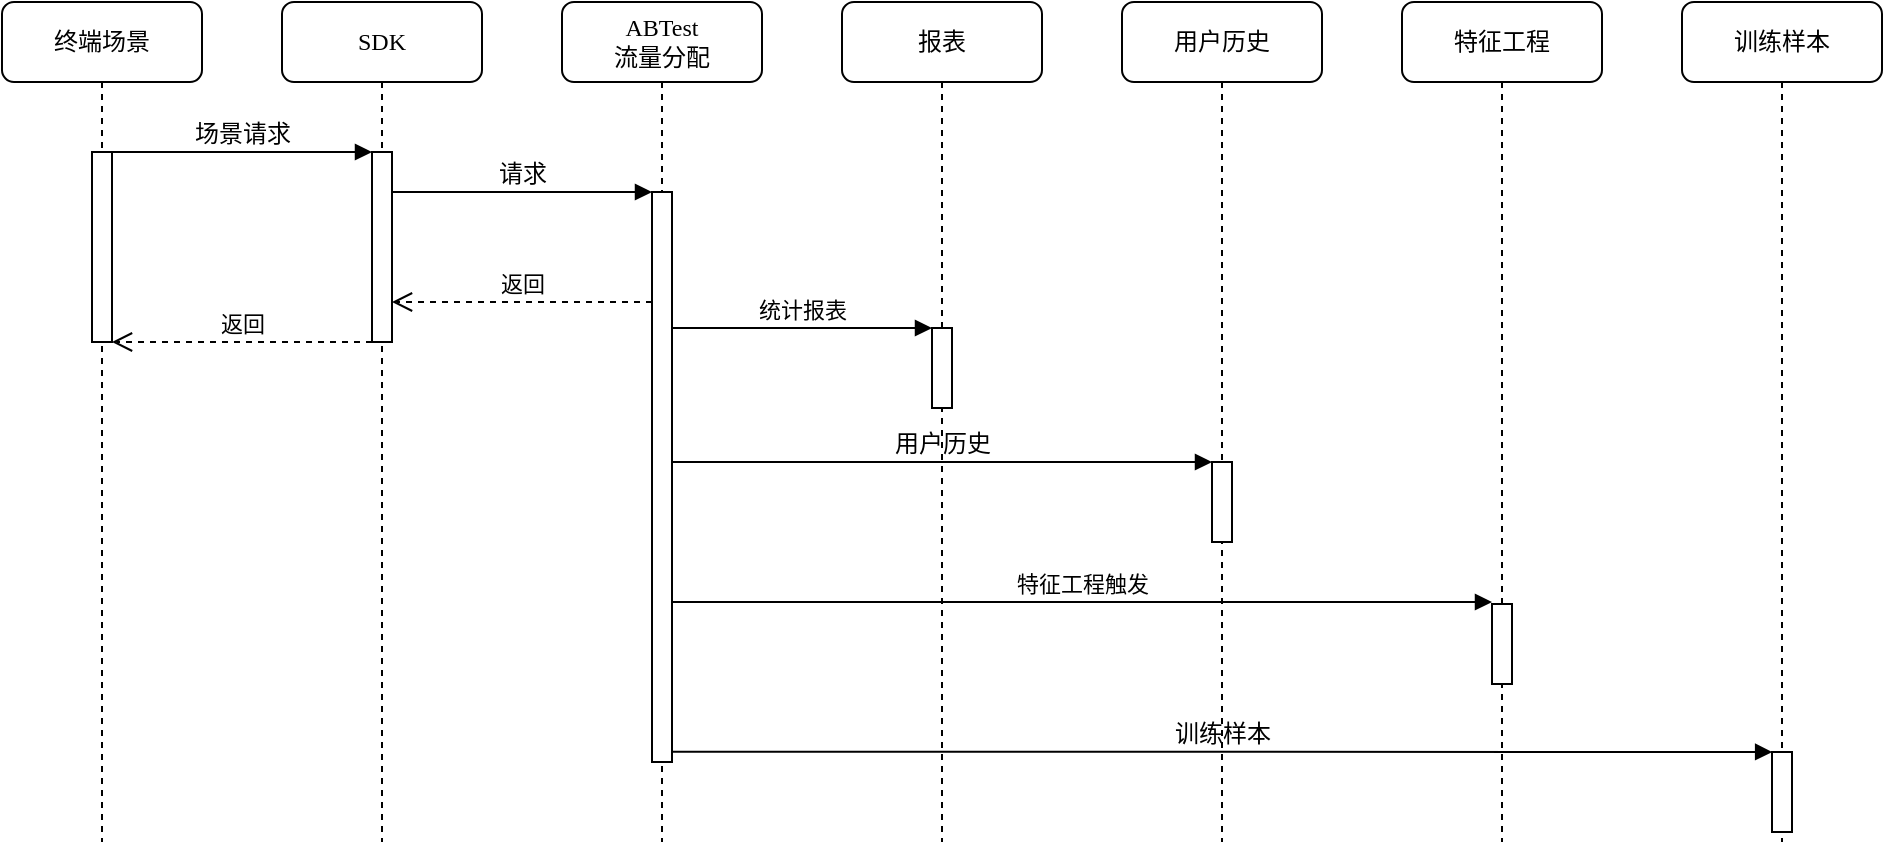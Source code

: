 <mxfile version="11.1.4" type="github"><diagram name="Page-1" id="13e1069c-82ec-6db2-03f1-153e76fe0fe0"><mxGraphModel dx="1977" dy="1080" grid="1" gridSize="10" guides="1" tooltips="1" connect="1" arrows="1" fold="1" page="1" pageScale="1" pageWidth="1100" pageHeight="850" background="#ffffff" math="0" shadow="0"><root><mxCell id="0"/><mxCell id="1" parent="0"/><mxCell id="7baba1c4bc27f4b0-2" value="SDK" style="shape=umlLifeline;perimeter=lifelinePerimeter;whiteSpace=wrap;html=1;container=1;collapsible=0;recursiveResize=0;outlineConnect=0;rounded=1;shadow=0;comic=0;labelBackgroundColor=none;strokeColor=#000000;strokeWidth=1;fillColor=#FFFFFF;fontFamily=Verdana;fontSize=12;fontColor=#000000;align=center;" parent="1" vertex="1"><mxGeometry x="240" y="80" width="100" height="420" as="geometry"/></mxCell><mxCell id="7baba1c4bc27f4b0-10" value="" style="html=1;points=[];perimeter=orthogonalPerimeter;rounded=0;shadow=0;comic=0;labelBackgroundColor=none;strokeColor=#000000;strokeWidth=1;fillColor=#FFFFFF;fontFamily=Verdana;fontSize=12;fontColor=#000000;align=center;" parent="7baba1c4bc27f4b0-2" vertex="1"><mxGeometry x="45" y="75" width="10" height="95" as="geometry"/></mxCell><mxCell id="7baba1c4bc27f4b0-3" value="ABTest&lt;br&gt;流量分配" style="shape=umlLifeline;perimeter=lifelinePerimeter;whiteSpace=wrap;html=1;container=1;collapsible=0;recursiveResize=0;outlineConnect=0;rounded=1;shadow=0;comic=0;labelBackgroundColor=none;strokeColor=#000000;strokeWidth=1;fillColor=#FFFFFF;fontFamily=Verdana;fontSize=12;fontColor=#000000;align=center;" parent="1" vertex="1"><mxGeometry x="380" y="80" width="100" height="420" as="geometry"/></mxCell><mxCell id="7baba1c4bc27f4b0-13" value="" style="html=1;points=[];perimeter=orthogonalPerimeter;rounded=0;shadow=0;comic=0;labelBackgroundColor=none;strokeColor=#000000;strokeWidth=1;fillColor=#FFFFFF;fontFamily=Verdana;fontSize=12;fontColor=#000000;align=center;" parent="7baba1c4bc27f4b0-3" vertex="1"><mxGeometry x="45" y="95" width="10" height="285" as="geometry"/></mxCell><mxCell id="7baba1c4bc27f4b0-4" value="用户历史" style="shape=umlLifeline;perimeter=lifelinePerimeter;whiteSpace=wrap;html=1;container=1;collapsible=0;recursiveResize=0;outlineConnect=0;rounded=1;shadow=0;comic=0;labelBackgroundColor=none;strokeColor=#000000;strokeWidth=1;fillColor=#FFFFFF;fontFamily=Verdana;fontSize=12;fontColor=#000000;align=center;" parent="1" vertex="1"><mxGeometry x="660" y="80" width="100" height="420" as="geometry"/></mxCell><mxCell id="7baba1c4bc27f4b0-5" value="特征工程" style="shape=umlLifeline;perimeter=lifelinePerimeter;whiteSpace=wrap;html=1;container=1;collapsible=0;recursiveResize=0;outlineConnect=0;rounded=1;shadow=0;comic=0;labelBackgroundColor=none;strokeColor=#000000;strokeWidth=1;fillColor=#FFFFFF;fontFamily=Verdana;fontSize=12;fontColor=#000000;align=center;" parent="1" vertex="1"><mxGeometry x="800" y="80" width="100" height="420" as="geometry"/></mxCell><mxCell id="1eGdtdeqw9wQDd7345qI-7" value="" style="html=1;points=[];perimeter=orthogonalPerimeter;rounded=0;shadow=0;comic=0;labelBackgroundColor=none;strokeColor=#000000;strokeWidth=1;fillColor=#FFFFFF;fontFamily=Verdana;fontSize=12;fontColor=#000000;align=center;" vertex="1" parent="7baba1c4bc27f4b0-5"><mxGeometry x="45" y="301" width="10" height="40" as="geometry"/></mxCell><mxCell id="7baba1c4bc27f4b0-6" value="训练样本" style="shape=umlLifeline;perimeter=lifelinePerimeter;whiteSpace=wrap;html=1;container=1;collapsible=0;recursiveResize=0;outlineConnect=0;rounded=1;shadow=0;comic=0;labelBackgroundColor=none;strokeColor=#000000;strokeWidth=1;fillColor=#FFFFFF;fontFamily=Verdana;fontSize=12;fontColor=#000000;align=center;" parent="1" vertex="1"><mxGeometry x="940" y="80" width="100" height="420" as="geometry"/></mxCell><mxCell id="1eGdtdeqw9wQDd7345qI-23" value="" style="html=1;points=[];perimeter=orthogonalPerimeter;rounded=0;shadow=0;comic=0;labelBackgroundColor=none;strokeColor=#000000;strokeWidth=1;fillColor=#FFFFFF;fontFamily=Verdana;fontSize=12;fontColor=#000000;align=center;" vertex="1" parent="7baba1c4bc27f4b0-6"><mxGeometry x="45" y="375" width="10" height="40" as="geometry"/></mxCell><mxCell id="7baba1c4bc27f4b0-8" value="终端场景" style="shape=umlLifeline;perimeter=lifelinePerimeter;whiteSpace=wrap;html=1;container=1;collapsible=0;recursiveResize=0;outlineConnect=0;rounded=1;shadow=0;comic=0;labelBackgroundColor=none;strokeColor=#000000;strokeWidth=1;fillColor=#FFFFFF;fontFamily=Verdana;fontSize=12;fontColor=#000000;align=center;" parent="1" vertex="1"><mxGeometry x="100" y="80" width="100" height="420" as="geometry"/></mxCell><mxCell id="7baba1c4bc27f4b0-9" value="" style="html=1;points=[];perimeter=orthogonalPerimeter;rounded=0;shadow=0;comic=0;labelBackgroundColor=none;strokeColor=#000000;strokeWidth=1;fillColor=#FFFFFF;fontFamily=Verdana;fontSize=12;fontColor=#000000;align=center;" parent="7baba1c4bc27f4b0-8" vertex="1"><mxGeometry x="45" y="75" width="10" height="95" as="geometry"/></mxCell><mxCell id="7baba1c4bc27f4b0-16" value="" style="html=1;points=[];perimeter=orthogonalPerimeter;rounded=0;shadow=0;comic=0;labelBackgroundColor=none;strokeColor=#000000;strokeWidth=1;fillColor=#FFFFFF;fontFamily=Verdana;fontSize=12;fontColor=#000000;align=center;" parent="1" vertex="1"><mxGeometry x="705" y="310" width="10" height="40" as="geometry"/></mxCell><mxCell id="7baba1c4bc27f4b0-17" value="用户历史" style="html=1;verticalAlign=bottom;endArrow=block;labelBackgroundColor=none;fontFamily=Verdana;fontSize=12;edgeStyle=elbowEdgeStyle;elbow=vertical;" parent="1" target="7baba1c4bc27f4b0-16" edge="1"><mxGeometry relative="1" as="geometry"><mxPoint x="435" y="310" as="sourcePoint"/><Array as="points"><mxPoint x="460" y="310"/></Array></mxGeometry></mxCell><mxCell id="7baba1c4bc27f4b0-29" value="训练样本" style="html=1;verticalAlign=bottom;endArrow=block;entryX=0;entryY=0;labelBackgroundColor=none;fontFamily=Verdana;fontSize=12;edgeStyle=elbowEdgeStyle;elbow=vertical;" parent="1" edge="1"><mxGeometry relative="1" as="geometry"><mxPoint x="435" y="454.828" as="sourcePoint"/><mxPoint x="985.069" y="454.828" as="targetPoint"/></mxGeometry></mxCell><mxCell id="7baba1c4bc27f4b0-11" value="场景请求" style="html=1;verticalAlign=bottom;endArrow=block;entryX=0;entryY=0;labelBackgroundColor=none;fontFamily=Verdana;fontSize=12;edgeStyle=elbowEdgeStyle;elbow=vertical;" parent="1" source="7baba1c4bc27f4b0-9" target="7baba1c4bc27f4b0-10" edge="1"><mxGeometry relative="1" as="geometry"><mxPoint x="220" y="165" as="sourcePoint"/></mxGeometry></mxCell><mxCell id="7baba1c4bc27f4b0-14" value="请求" style="html=1;verticalAlign=bottom;endArrow=block;entryX=0;entryY=0;labelBackgroundColor=none;fontFamily=Verdana;fontSize=12;edgeStyle=elbowEdgeStyle;elbow=vertical;" parent="1" source="7baba1c4bc27f4b0-10" target="7baba1c4bc27f4b0-13" edge="1"><mxGeometry relative="1" as="geometry"><mxPoint x="370" y="175" as="sourcePoint"/></mxGeometry></mxCell><mxCell id="1eGdtdeqw9wQDd7345qI-6" value="特征工程触发" style="html=1;verticalAlign=bottom;endArrow=block;" edge="1" parent="1"><mxGeometry width="80" relative="1" as="geometry"><mxPoint x="435" y="380.0" as="sourcePoint"/><mxPoint x="845" y="380.0" as="targetPoint"/></mxGeometry></mxCell><mxCell id="1eGdtdeqw9wQDd7345qI-14" value="返回" style="html=1;verticalAlign=bottom;endArrow=open;dashed=1;endSize=8;" edge="1" parent="1" source="7baba1c4bc27f4b0-13" target="7baba1c4bc27f4b0-10"><mxGeometry relative="1" as="geometry"><mxPoint x="450" y="555" as="sourcePoint"/><mxPoint x="370" y="555" as="targetPoint"/><Array as="points"><mxPoint x="360" y="230"/></Array></mxGeometry></mxCell><mxCell id="1eGdtdeqw9wQDd7345qI-16" value="报表" style="shape=umlLifeline;perimeter=lifelinePerimeter;whiteSpace=wrap;html=1;container=1;collapsible=0;recursiveResize=0;outlineConnect=0;rounded=1;shadow=0;comic=0;labelBackgroundColor=none;strokeColor=#000000;strokeWidth=1;fillColor=#FFFFFF;fontFamily=Verdana;fontSize=12;fontColor=#000000;align=center;" vertex="1" parent="1"><mxGeometry x="520" y="80" width="100" height="420" as="geometry"/></mxCell><mxCell id="1eGdtdeqw9wQDd7345qI-17" value="" style="html=1;points=[];perimeter=orthogonalPerimeter;rounded=0;shadow=0;comic=0;labelBackgroundColor=none;strokeColor=#000000;strokeWidth=1;fillColor=#FFFFFF;fontFamily=Verdana;fontSize=12;fontColor=#000000;align=center;" vertex="1" parent="1eGdtdeqw9wQDd7345qI-16"><mxGeometry x="45" y="163" width="10" height="40" as="geometry"/></mxCell><mxCell id="1eGdtdeqw9wQDd7345qI-18" value="统计报表" style="html=1;verticalAlign=bottom;endArrow=block;" edge="1" parent="1eGdtdeqw9wQDd7345qI-16" target="1eGdtdeqw9wQDd7345qI-17"><mxGeometry width="80" relative="1" as="geometry"><mxPoint x="-85" y="163" as="sourcePoint"/><mxPoint x="-10" y="173" as="targetPoint"/></mxGeometry></mxCell><mxCell id="1eGdtdeqw9wQDd7345qI-22" value="返回" style="html=1;verticalAlign=bottom;endArrow=open;dashed=1;endSize=8;" edge="1" parent="1" source="7baba1c4bc27f4b0-10" target="7baba1c4bc27f4b0-9"><mxGeometry relative="1" as="geometry"><mxPoint x="290" y="270" as="sourcePoint"/><mxPoint x="210" y="270" as="targetPoint"/><Array as="points"><mxPoint x="220" y="250"/></Array></mxGeometry></mxCell></root></mxGraphModel></diagram></mxfile>